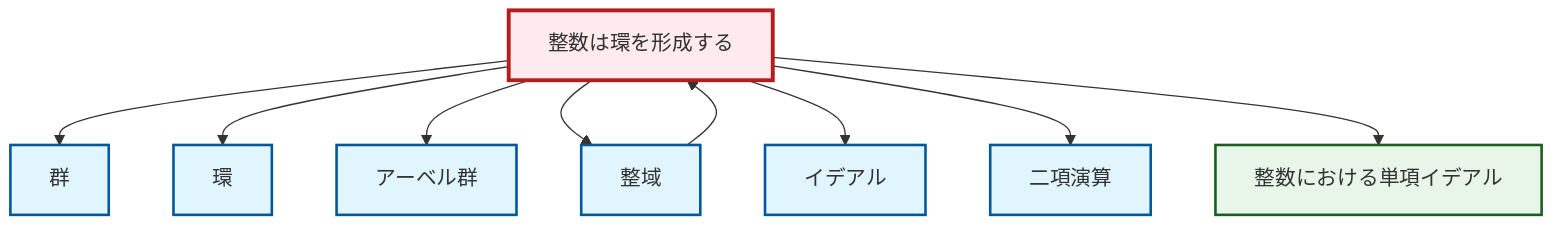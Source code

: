 graph TD
    classDef definition fill:#e1f5fe,stroke:#01579b,stroke-width:2px
    classDef theorem fill:#f3e5f5,stroke:#4a148c,stroke-width:2px
    classDef axiom fill:#fff3e0,stroke:#e65100,stroke-width:2px
    classDef example fill:#e8f5e9,stroke:#1b5e20,stroke-width:2px
    classDef current fill:#ffebee,stroke:#b71c1c,stroke-width:3px
    def-ideal["イデアル"]:::definition
    def-ring["環"]:::definition
    def-group["群"]:::definition
    ex-principal-ideal["整数における単項イデアル"]:::example
    ex-integers-ring["整数は環を形成する"]:::example
    def-abelian-group["アーベル群"]:::definition
    def-integral-domain["整域"]:::definition
    def-binary-operation["二項演算"]:::definition
    ex-integers-ring --> def-group
    ex-integers-ring --> def-ring
    ex-integers-ring --> def-abelian-group
    ex-integers-ring --> def-integral-domain
    ex-integers-ring --> def-ideal
    ex-integers-ring --> def-binary-operation
    ex-integers-ring --> ex-principal-ideal
    def-integral-domain --> ex-integers-ring
    class ex-integers-ring current